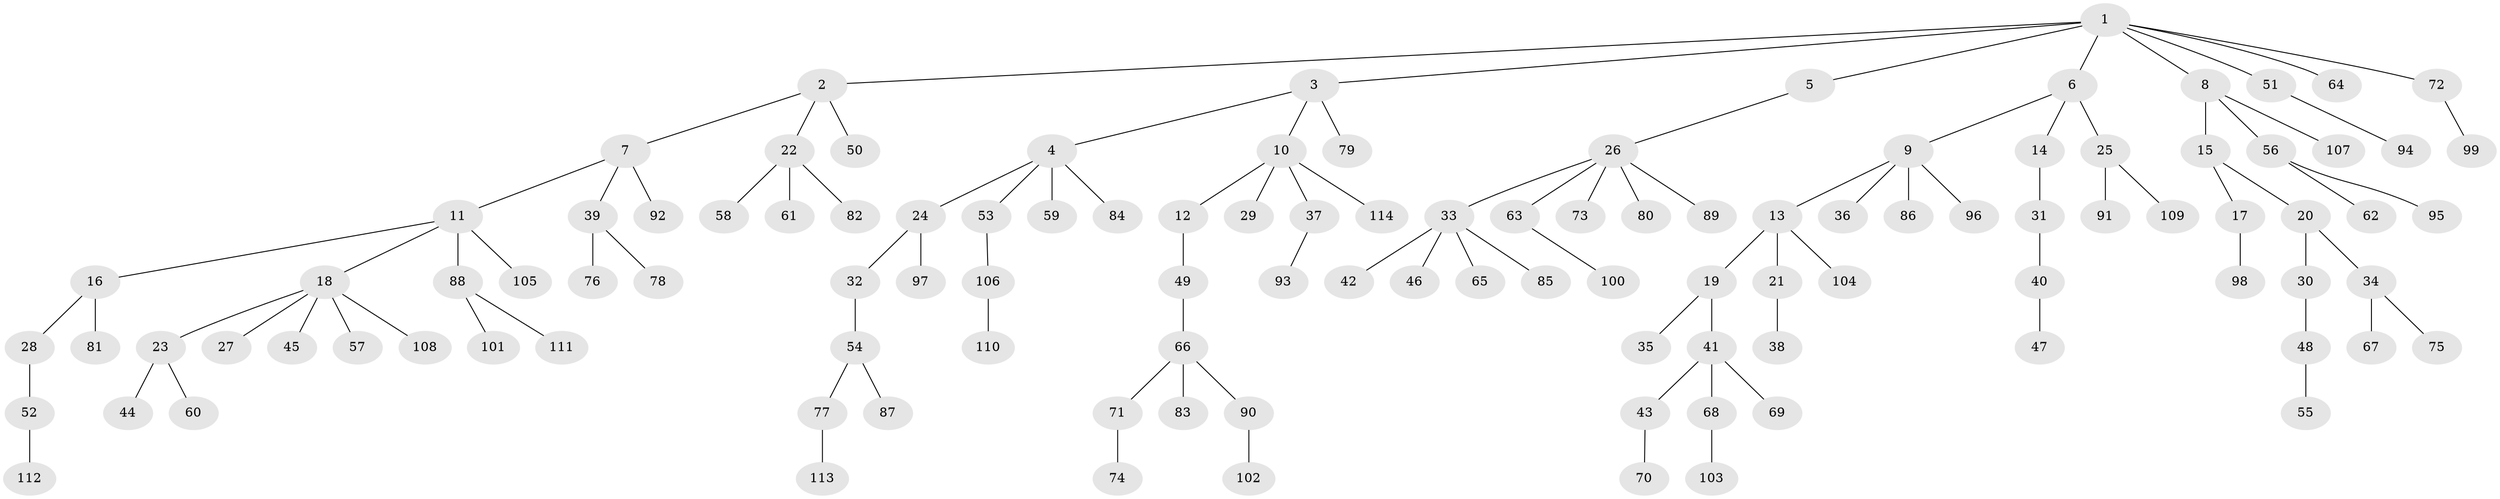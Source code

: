 // coarse degree distribution, {10: 0.017543859649122806, 3: 0.14035087719298245, 2: 0.17543859649122806, 4: 0.07017543859649122, 5: 0.03508771929824561, 1: 0.5614035087719298}
// Generated by graph-tools (version 1.1) at 2025/19/03/04/25 18:19:21]
// undirected, 114 vertices, 113 edges
graph export_dot {
graph [start="1"]
  node [color=gray90,style=filled];
  1;
  2;
  3;
  4;
  5;
  6;
  7;
  8;
  9;
  10;
  11;
  12;
  13;
  14;
  15;
  16;
  17;
  18;
  19;
  20;
  21;
  22;
  23;
  24;
  25;
  26;
  27;
  28;
  29;
  30;
  31;
  32;
  33;
  34;
  35;
  36;
  37;
  38;
  39;
  40;
  41;
  42;
  43;
  44;
  45;
  46;
  47;
  48;
  49;
  50;
  51;
  52;
  53;
  54;
  55;
  56;
  57;
  58;
  59;
  60;
  61;
  62;
  63;
  64;
  65;
  66;
  67;
  68;
  69;
  70;
  71;
  72;
  73;
  74;
  75;
  76;
  77;
  78;
  79;
  80;
  81;
  82;
  83;
  84;
  85;
  86;
  87;
  88;
  89;
  90;
  91;
  92;
  93;
  94;
  95;
  96;
  97;
  98;
  99;
  100;
  101;
  102;
  103;
  104;
  105;
  106;
  107;
  108;
  109;
  110;
  111;
  112;
  113;
  114;
  1 -- 2;
  1 -- 3;
  1 -- 5;
  1 -- 6;
  1 -- 8;
  1 -- 51;
  1 -- 64;
  1 -- 72;
  2 -- 7;
  2 -- 22;
  2 -- 50;
  3 -- 4;
  3 -- 10;
  3 -- 79;
  4 -- 24;
  4 -- 53;
  4 -- 59;
  4 -- 84;
  5 -- 26;
  6 -- 9;
  6 -- 14;
  6 -- 25;
  7 -- 11;
  7 -- 39;
  7 -- 92;
  8 -- 15;
  8 -- 56;
  8 -- 107;
  9 -- 13;
  9 -- 36;
  9 -- 86;
  9 -- 96;
  10 -- 12;
  10 -- 29;
  10 -- 37;
  10 -- 114;
  11 -- 16;
  11 -- 18;
  11 -- 88;
  11 -- 105;
  12 -- 49;
  13 -- 19;
  13 -- 21;
  13 -- 104;
  14 -- 31;
  15 -- 17;
  15 -- 20;
  16 -- 28;
  16 -- 81;
  17 -- 98;
  18 -- 23;
  18 -- 27;
  18 -- 45;
  18 -- 57;
  18 -- 108;
  19 -- 35;
  19 -- 41;
  20 -- 30;
  20 -- 34;
  21 -- 38;
  22 -- 58;
  22 -- 61;
  22 -- 82;
  23 -- 44;
  23 -- 60;
  24 -- 32;
  24 -- 97;
  25 -- 91;
  25 -- 109;
  26 -- 33;
  26 -- 63;
  26 -- 73;
  26 -- 80;
  26 -- 89;
  28 -- 52;
  30 -- 48;
  31 -- 40;
  32 -- 54;
  33 -- 42;
  33 -- 46;
  33 -- 65;
  33 -- 85;
  34 -- 67;
  34 -- 75;
  37 -- 93;
  39 -- 76;
  39 -- 78;
  40 -- 47;
  41 -- 43;
  41 -- 68;
  41 -- 69;
  43 -- 70;
  48 -- 55;
  49 -- 66;
  51 -- 94;
  52 -- 112;
  53 -- 106;
  54 -- 77;
  54 -- 87;
  56 -- 62;
  56 -- 95;
  63 -- 100;
  66 -- 71;
  66 -- 83;
  66 -- 90;
  68 -- 103;
  71 -- 74;
  72 -- 99;
  77 -- 113;
  88 -- 101;
  88 -- 111;
  90 -- 102;
  106 -- 110;
}
